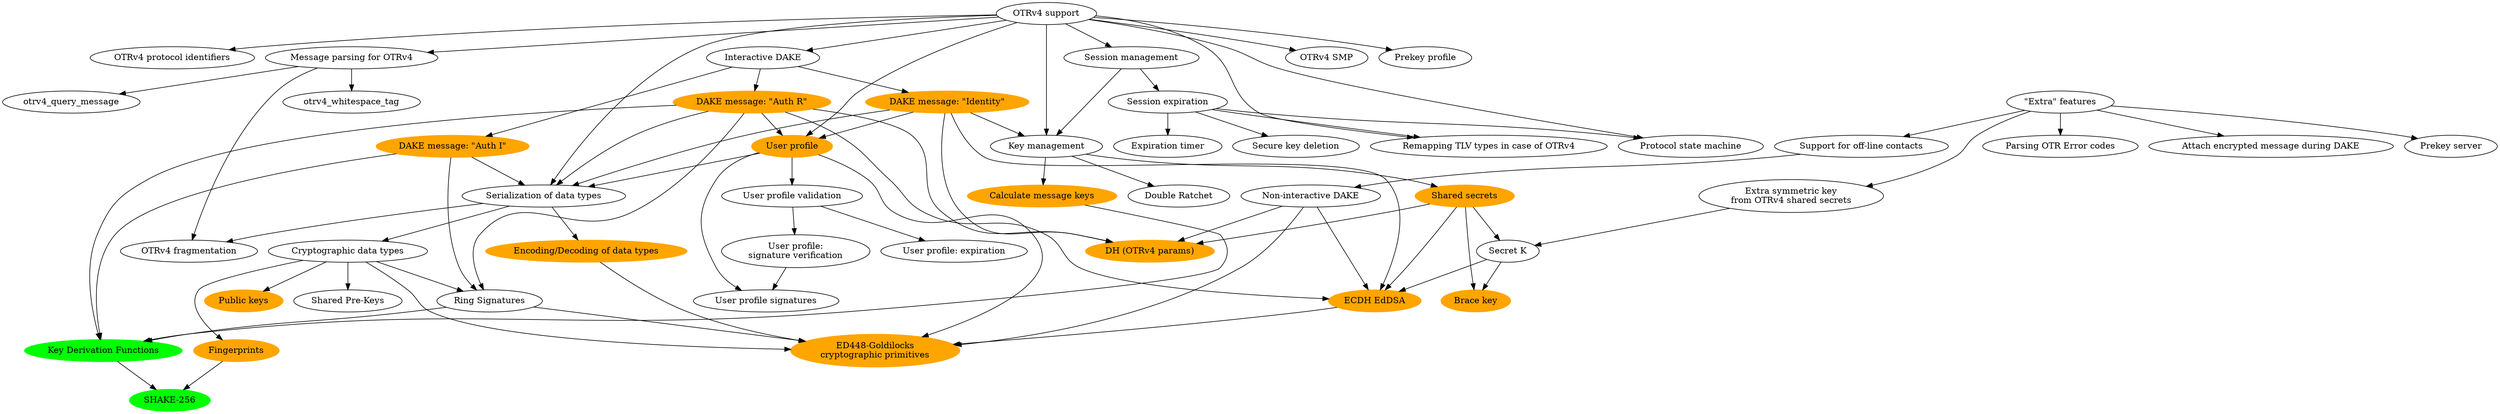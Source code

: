 digraph {
    otr4j [label="OTRv4 support"]
    extra [label="\"Extra\" features"]
    otrv4_identifiers [label="OTRv4 protocol identifiers"]
    otrv4_message_parsing [label="Message parsing for OTRv4"]
    crypto_datatypes [label="Cryptographic data types"]
    otrv4DH [label="DH (OTRv4 params)",style=filled,color=orange]
    ed448_crypto_primitives [label="ED448-Goldilocks\ncryptographic primitives",style=filled,color=orange]
    serialization [label="Serialization of data types"]
    interactive_DAKE [label="Interactive DAKE"]
    DAKE_message_identity [label="DAKE message: \"Identity\"",style=filled,color=orange]
    DAKE_message_auth_r [label="DAKE message: \"Auth R\"",style=filled,color=orange]
    DAKE_message_auth_i [label="DAKE message: \"Auth I\"",style=filled,color=orange]
    encoding_decoding [label="Encoding/Decoding of data types",style=filled,color=orange]
    ring_signatures [label="Ring Signatures"]
    remapping_tlv_types [label="Remapping TLV types in case of OTRv4"]
    key_management [label="Key management"]
    key_derivation_functions [label="Key Derivation Functions",style=filled,color=green]
    session_management [label="Session management"]
    session_expiration [label="Session expiration"]
    user_profile [label="User profile",style=filled,color=orange]
    user_profile_validation [label="User profile validation"]
    user_profile_expiration [label="User profile: expiration"]
    user_profile_signature_verification [label="User profile:\nsignature verification"]
    user_profile_signatures [label="User profile signatures"]
    offline_support [label="Support for off-line contacts"]
    noninteractive_DAKE [label="Non-interactive DAKE"]
    otrv4_extra_symmetric_key [label="Extra symmetric key\nfrom OTRv4 shared secrets"]
    introduce_OTR_errorno_notation [label="Parsing OTR Error codes"]
    public_keys [label="Public keys",style=filled,color=orange]
    fingerprints [label="Fingerprints",style=filled,color=orange]
    shared_prekeys [label="Shared Pre-Keys"]
    expiration_timer [label="Expiration timer"]
    secure_key_deletion [label="Secure key deletion"]
    Double_Ratchet [label="Double Ratchet"]
    calculate_message_keys [label="Calculate message keys",style=filled,color=orange]
    shared_secrets [label="Shared secrets",style=filled,color=orange]
    brace_key [label="Brace key",style=filled,color=orange]
    secretK [label="Secret K"]
    protocol_state_machine [label="Protocol state machine"]
    attach_encrypted_message_during_DAKE [label="Attach encrypted message during DAKE"]
    otrv4_SMP [label="OTRv4 SMP"]
    shake256 [label="SHAKE-256",style=filled,color=green]
    otrv4_fragmentation [label="OTRv4 fragmentation",tooltip="Changes to the format due to support for out-of-order messages."]
    prekey_profile [label="Prekey profile"]
    prekey_server [label="Prekey server",tooltip="Server that stores Prekey profiles."]
    ECDH [label="ECDH EdDSA",style=filled,color=orange]

    otr4j -> serialization
    otr4j -> otrv4_identifiers
    otr4j -> otrv4_message_parsing
    otr4j -> remapping_tlv_types
    otr4j -> interactive_DAKE
    otr4j -> key_management
    otr4j -> session_management
    otr4j -> user_profile
    otr4j -> protocol_state_machine
    otr4j -> otrv4_SMP
    otr4j -> prekey_profile
    extra -> offline_support
    extra -> otrv4_extra_symmetric_key
    extra -> introduce_OTR_errorno_notation
    extra -> attach_encrypted_message_during_DAKE
    extra -> prekey_server
    otrv4_message_parsing -> otrv4_whitespace_tag
    otrv4_message_parsing -> otrv4_query_message
    otrv4_message_parsing -> otrv4_fragmentation
    serialization -> crypto_datatypes
    serialization -> encoding_decoding
    serialization -> otrv4_fragmentation
    encoding_decoding -> ed448_crypto_primitives
    crypto_datatypes -> ed448_crypto_primitives
    crypto_datatypes -> ring_signatures
    crypto_datatypes -> public_keys
    crypto_datatypes -> shared_prekeys
    crypto_datatypes -> fingerprints
    fingerprints -> shake256
    ring_signatures -> ed448_crypto_primitives
    ring_signatures -> key_derivation_functions
    offline_support -> noninteractive_DAKE
    interactive_DAKE -> DAKE_message_identity
    interactive_DAKE -> DAKE_message_auth_r
    interactive_DAKE -> DAKE_message_auth_i
    DAKE_message_identity -> user_profile
    DAKE_message_identity -> key_management
    DAKE_message_identity -> ECDH
    DAKE_message_identity -> otrv4DH
    DAKE_message_identity -> serialization
    DAKE_message_auth_r -> user_profile
    DAKE_message_auth_r -> ECDH
    DAKE_message_auth_r -> otrv4DH
    DAKE_message_auth_r -> key_derivation_functions
    DAKE_message_auth_r -> ring_signatures
    DAKE_message_auth_r -> serialization
    DAKE_message_auth_i -> key_derivation_functions
    DAKE_message_auth_i -> serialization
    DAKE_message_auth_i -> ring_signatures
    noninteractive_DAKE -> ed448_crypto_primitives
    noninteractive_DAKE -> ECDH
    noninteractive_DAKE -> otrv4DH
    key_management -> Double_Ratchet
    key_management -> shared_secrets
    ECDH -> ed448_crypto_primitives
    shared_secrets -> otrv4DH
    shared_secrets -> ECDH
    shared_secrets -> brace_key
    shared_secrets -> secretK
    secretK -> ECDH
    secretK -> brace_key
    otrv4_extra_symmetric_key -> secretK
    key_management -> calculate_message_keys
    calculate_message_keys -> key_derivation_functions
    key_derivation_functions -> shake256
    session_management -> session_expiration
    session_management -> key_management
    session_expiration -> remapping_tlv_types
    session_expiration -> secure_key_deletion
    session_expiration -> protocol_state_machine
    session_expiration -> expiration_timer
    user_profile -> ed448_crypto_primitives
    user_profile -> serialization
    user_profile -> user_profile_signatures
    user_profile -> user_profile_validation
    user_profile_validation -> user_profile_signature_verification
    user_profile_signature_verification -> user_profile_signatures
    user_profile_validation -> user_profile_expiration
}
